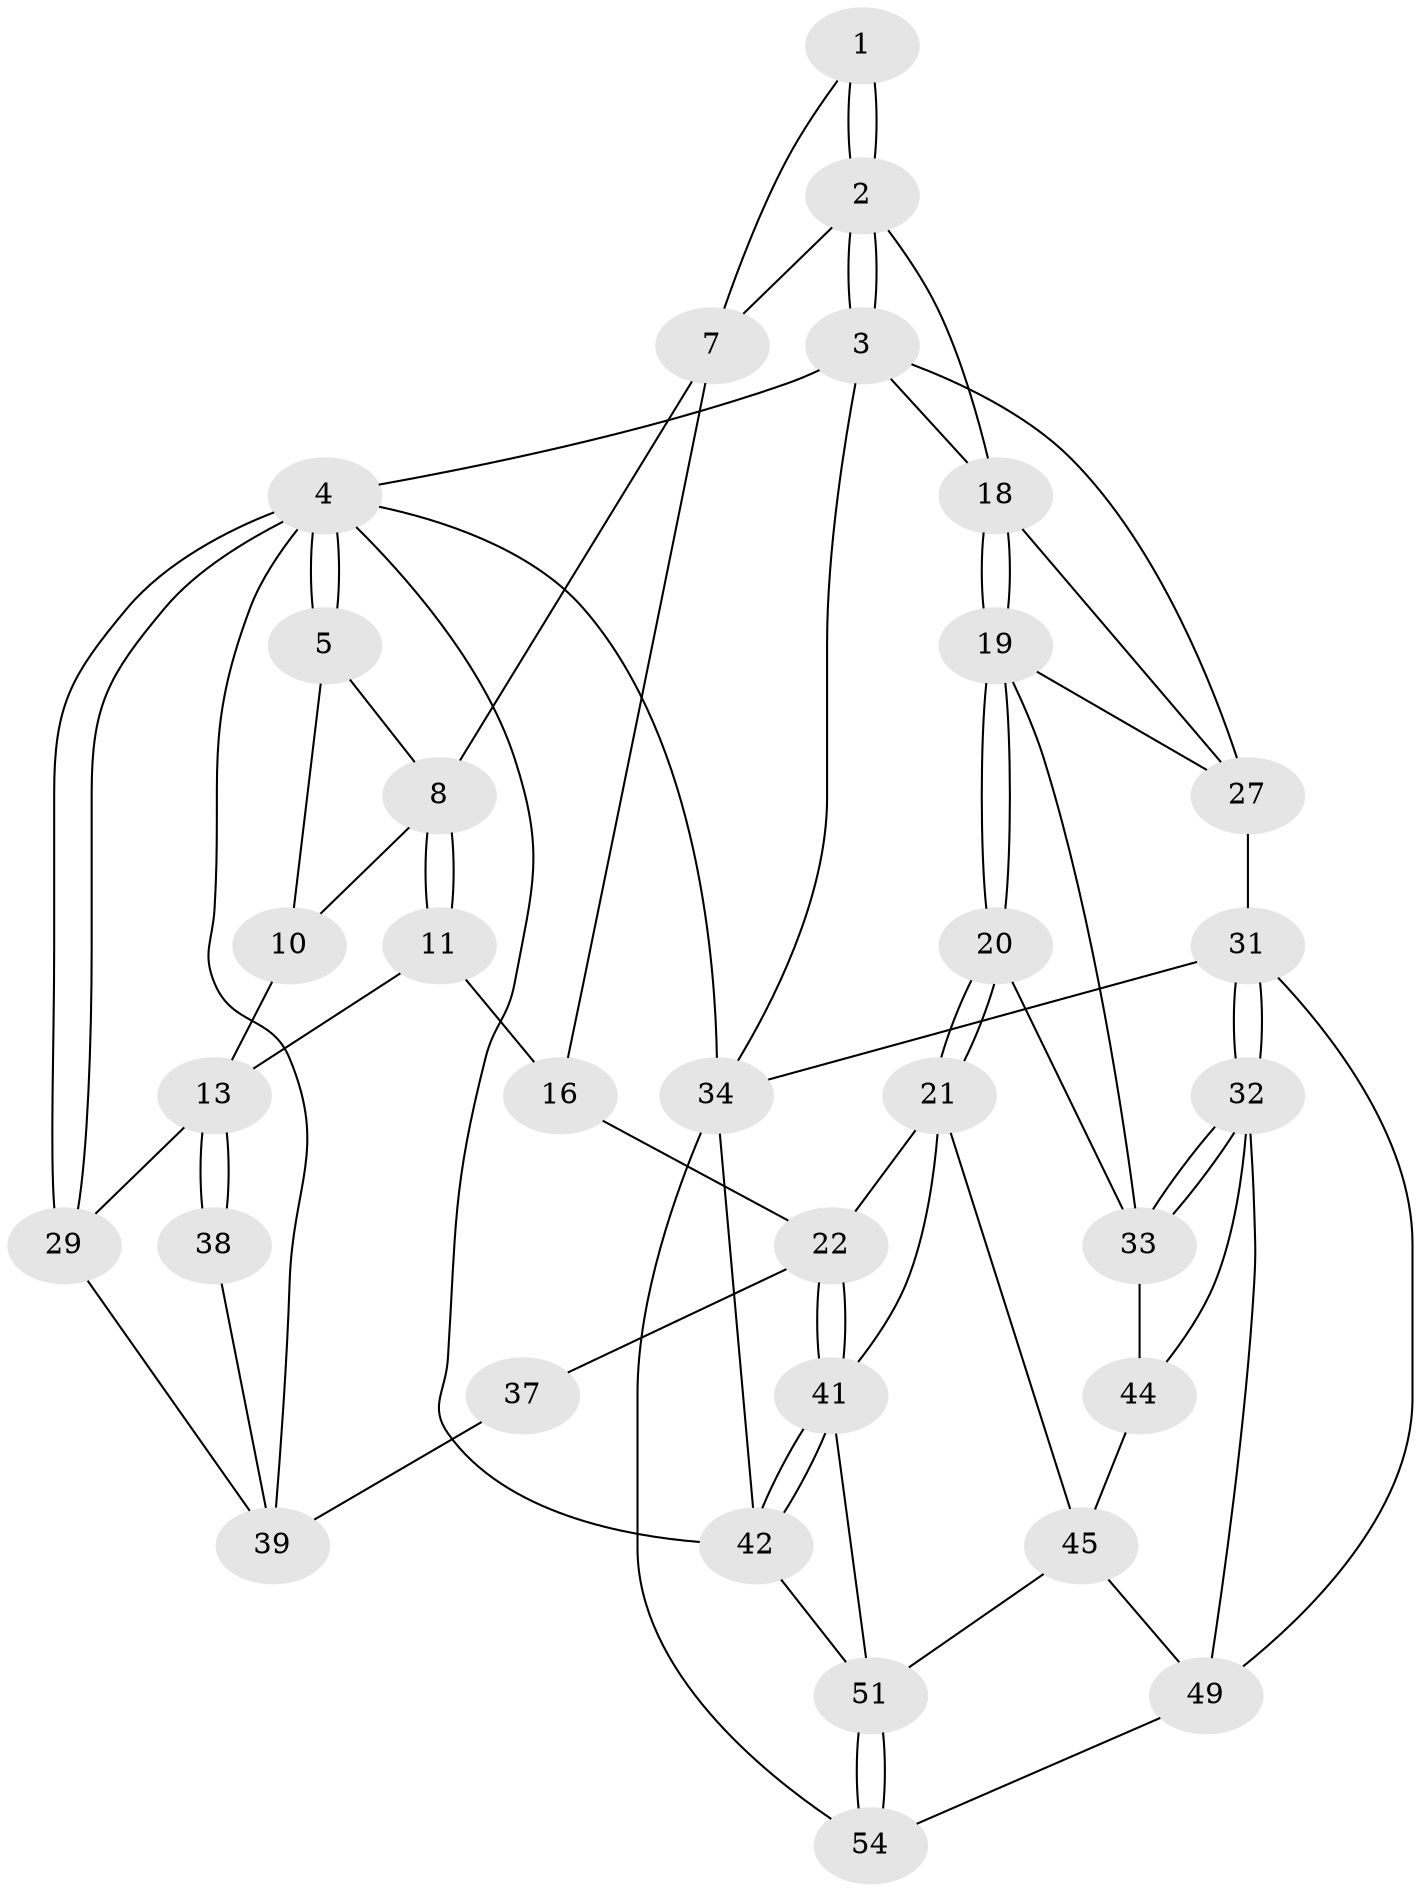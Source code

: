 // original degree distribution, {3: 0.07142857142857142, 6: 0.30357142857142855, 5: 0.35714285714285715, 4: 0.26785714285714285}
// Generated by graph-tools (version 1.1) at 2025/42/03/06/25 10:42:31]
// undirected, 32 vertices, 73 edges
graph export_dot {
graph [start="1"]
  node [color=gray90,style=filled];
  1 [pos="+0.592342330463465+0"];
  2 [pos="+1+0",super="+17"];
  3 [pos="+1+0",super="+26"];
  4 [pos="+0+0",super="+43"];
  5 [pos="+0+0",super="+6"];
  7 [pos="+0.5950599787861411+0.10258914703946766",super="+15"];
  8 [pos="+0.26836723215726643+0.08960850076452999",super="+9"];
  10 [pos="+0.07809609271017634+0.2373106569018255"];
  11 [pos="+0.3432279129714449+0.24959731896463075",super="+12"];
  13 [pos="+0.05531048017427307+0.35105583648123667",super="+14"];
  16 [pos="+0.4006799462975148+0.30024610833109483",super="+24"];
  18 [pos="+0.6398339227814952+0.1779385387545481",super="+25"];
  19 [pos="+0.6473492443382834+0.3799410613327958",super="+28"];
  20 [pos="+0.6303390075181331+0.4945382546570502"];
  21 [pos="+0.5629530041418841+0.5201429715018879",super="+46"];
  22 [pos="+0.4344627383533527+0.5201463404408894",super="+23"];
  27 [pos="+0.9073279505939073+0.26633820926223434",super="+30"];
  29 [pos="+0+0.38932380583379517"];
  31 [pos="+1+0.6401807258671177",super="+35"];
  32 [pos="+1+0.6367711865664714",super="+47"];
  33 [pos="+0.8570756060913695+0.39796767929984395",super="+36"];
  34 [pos="+1+1",super="+56"];
  37 [pos="+0.24231688661082254+0.47403135703886146"];
  38 [pos="+0.16122892725629795+0.42717986741933894"];
  39 [pos="+0.22045300146738944+0.48634334254500944",super="+40"];
  41 [pos="+0.27887499348188516+0.7571052667077047",super="+48"];
  42 [pos="+0+1",super="+55"];
  44 [pos="+0.7799560406006927+0.5839521053535319"];
  45 [pos="+0.6541884002837424+0.7405816462344267",super="+50"];
  49 [pos="+0.8550954272283113+0.7246319562467428",super="+53"];
  51 [pos="+0.725492159268662+0.9091142364554524",super="+52"];
  54 [pos="+0.7602644309123393+0.9708242758589339"];
  1 -- 2;
  1 -- 2;
  1 -- 7;
  2 -- 3;
  2 -- 3;
  2 -- 18;
  2 -- 7;
  3 -- 4;
  3 -- 34;
  3 -- 18;
  3 -- 27;
  4 -- 5;
  4 -- 5;
  4 -- 29;
  4 -- 29;
  4 -- 34;
  4 -- 42;
  4 -- 39;
  5 -- 10;
  5 -- 8;
  7 -- 8;
  7 -- 16;
  8 -- 11;
  8 -- 11;
  8 -- 10;
  10 -- 13;
  11 -- 16 [weight=2];
  11 -- 13;
  13 -- 38;
  13 -- 38;
  13 -- 29;
  16 -- 22;
  18 -- 19;
  18 -- 19;
  18 -- 27;
  19 -- 20;
  19 -- 20;
  19 -- 27;
  19 -- 33;
  20 -- 21;
  20 -- 21;
  20 -- 33;
  21 -- 22;
  21 -- 41;
  21 -- 45;
  22 -- 41;
  22 -- 41;
  22 -- 37;
  27 -- 31;
  29 -- 39;
  31 -- 32;
  31 -- 32;
  31 -- 34;
  31 -- 49;
  32 -- 33;
  32 -- 33;
  32 -- 49;
  32 -- 44;
  33 -- 44;
  34 -- 54;
  34 -- 42;
  37 -- 39;
  38 -- 39;
  41 -- 42;
  41 -- 42;
  41 -- 51;
  42 -- 51;
  44 -- 45;
  45 -- 49;
  45 -- 51;
  49 -- 54;
  51 -- 54;
  51 -- 54;
}
